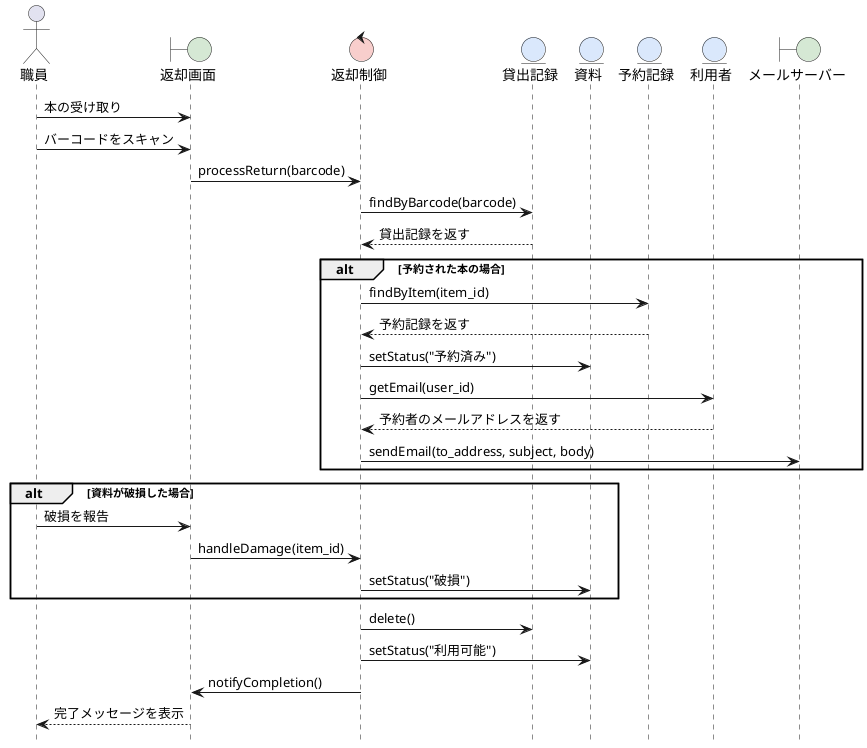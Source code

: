 @startuml
' オブジェクトの定義
hide footbox
skinparam boundaryBackgroundColor #D5E8D4
skinparam controlBackgroundColor  #F8CECC
skinparam entityBackgroundColor   #DAE8FC

actor 職員 as staff
boundary "返却画面" as ReturnScreen
control "返却制御" as ReturnControl
entity "貸出記録" as LoanRecord
entity "資料" as Item
entity "予約記録" as Reservation
entity "利用者" as User
boundary "メールサーバー" as MailServer

' 1. 職員は、利用者から返却する本を受け取る。
staff -> ReturnScreen: 本の受け取り

' 2. 職員は、本のバーコードをスキャンする。
staff -> ReturnScreen: バーコードをスキャン

' 3. システムは、バーコードを読み取り、対応する貸出記録を検索する。
ReturnScreen -> ReturnControl: processReturn(barcode)
ReturnControl -> LoanRecord: findByBarcode(barcode)
LoanRecord --> ReturnControl: 貸出記録を返す

' 4. 代替フロー: 予約された本の場合
alt 予約された本の場合
    ReturnControl -> Reservation: findByItem(item_id)
    Reservation --> ReturnControl: 予約記録を返す
    ReturnControl -> Item: setStatus("予約済み")
    ReturnControl -> User: getEmail(user_id)
    User --> ReturnControl: 予約者のメールアドレスを返す
    ReturnControl -> MailServer: sendEmail(to_address, subject, body)
end

' 4. 代替フロー: 破損した場合
alt 資料が破損した場合
    staff -> ReturnScreen: 破損を報告
    ReturnScreen -> ReturnControl: handleDamage(item_id)
    ReturnControl -> Item: setStatus("破損")
end

' 4. 基本フロー: 貸出記録を更新し、ステータスを変更
ReturnControl -> LoanRecord: delete()
ReturnControl -> Item: setStatus("利用可能")

' 5. 返却処理が正常に完了したことを出力
ReturnControl -> ReturnScreen: notifyCompletion()
ReturnScreen --> staff: 完了メッセージを表示

@enduml